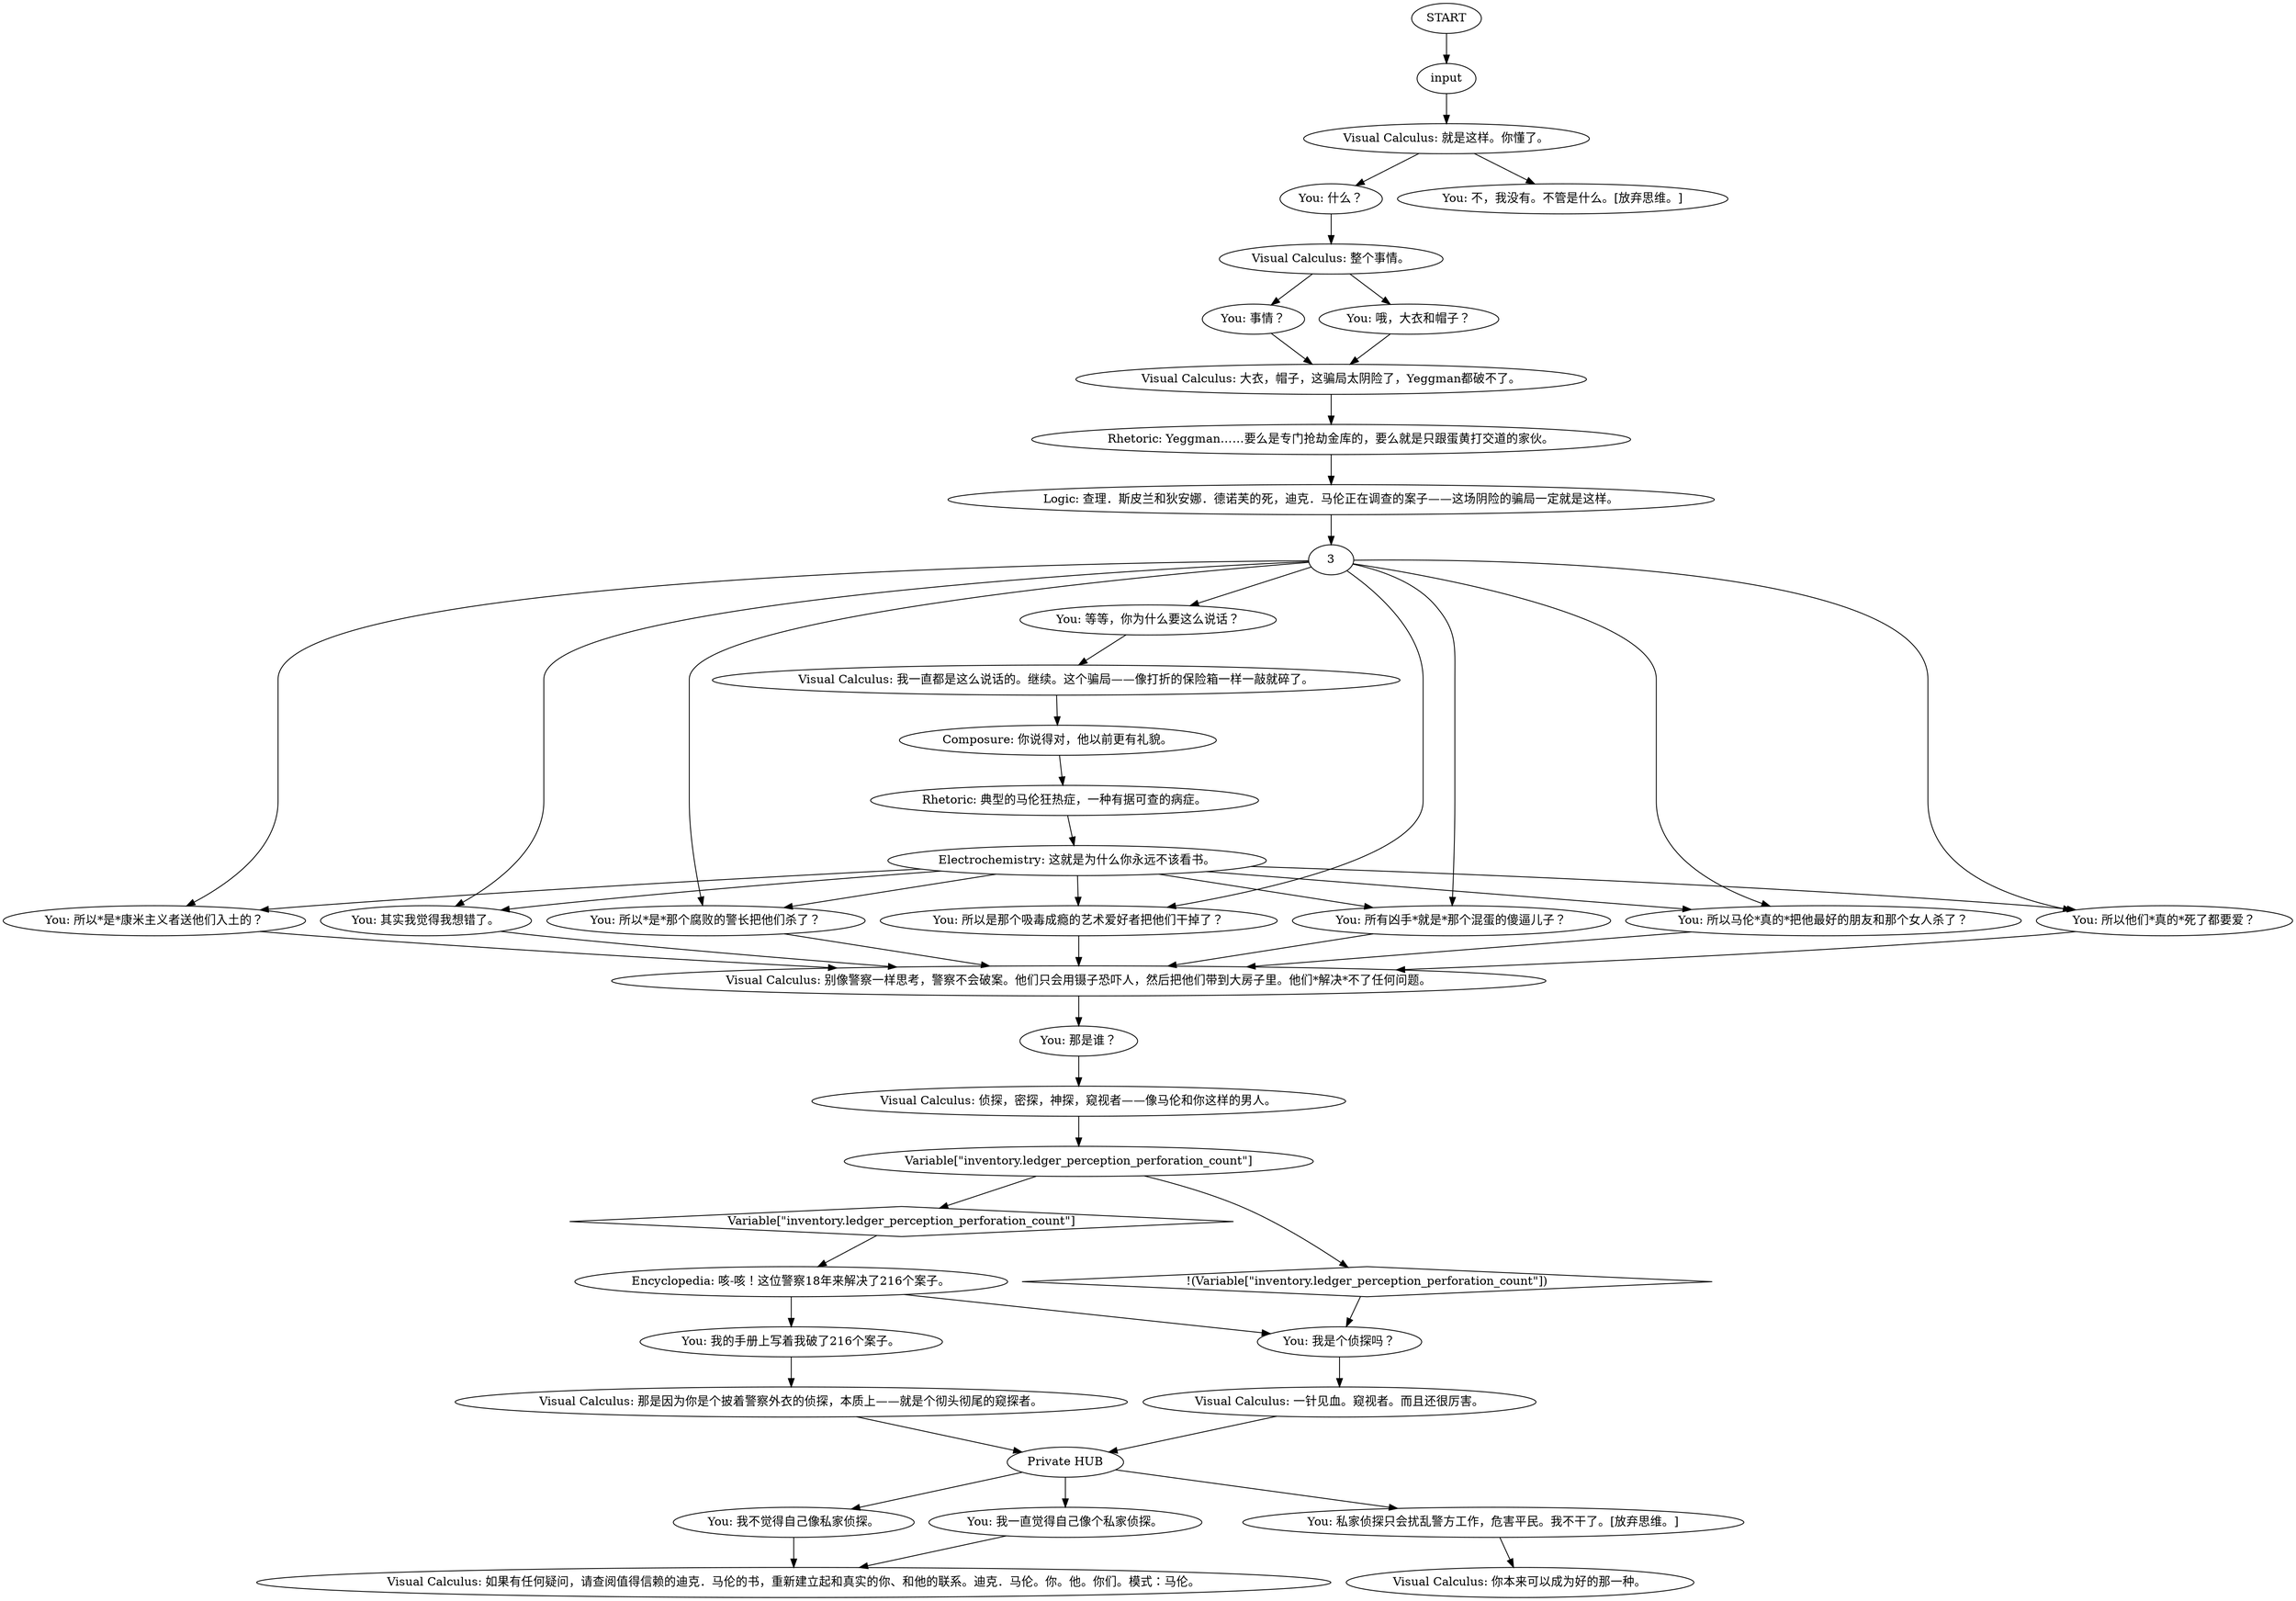 # Arx - EasterEggs / Modus Mullen / Flow – INITIATING MODUS: MULLEN
# 'Most of Mullen'
# ==================================================
digraph G {
	  0 [label="START"];
	  1 [label="input"];
	  2 [label="You: 我是个侦探吗？"];
	  4 [label="Visual Calculus: 侦探，密探，神探，窥视者——像马伦和你这样的男人。"];
	  5 [label="You: 所以*是*康米主义者送他们入土的？"];
	  6 [label="Electrochemistry: 这就是为什么你永远不该看书。"];
	  7 [label="Visual Calculus: 别像警察一样思考，警察不会破案。他们只会用镊子恐吓人，然后把他们带到大房子里。他们*解决*不了任何问题。"];
	  9 [label="Visual Calculus: 我一直都是这么说话的。继续。这个骗局——像打折的保险箱一样一敲就碎了。"];
	  10 [label="You: 事情？"];
	  11 [label="Logic: 查理．斯皮兰和狄安娜．德诺芙的死，迪克．马伦正在调查的案子——这场阴险的骗局一定就是这样。"];
	  13 [label="You: 其实我觉得我想错了。"];
	  14 [label="You: 什么？"];
	  15 [label="Visual Calculus: 大衣，帽子，这骗局太阴险了，Yeggman都破不了。"];
	  16 [label="You: 不，我没有。不管是什么。[放弃思维。]"];
	  17 [label="Visual Calculus: 整个事情。"];
	  18 [label="Rhetoric: Yeggman……要么是专门抢劫金库的，要么就是只跟蛋黄打交道的家伙。"];
	  19 [label="You: 我一直觉得自己像个私家侦探。"];
	  20 [label="Encyclopedia: 咳-咳！这位警察18年来解决了216个案子。"];
	  21 [label="Composure: 你说得对，他以前更有礼貌。"];
	  22 [label="You: 所以*是*那个腐败的警长把他们杀了？"];
	  23 [label="Visual Calculus: 一针见血。窥视者。而且还很厉害。"];
	  24 [label="You: 所以是那个吸毒成瘾的艺术爱好者把他们干掉了？"];
	  25 [label="Visual Calculus: 那是因为你是个披着警察外衣的侦探，本质上——就是个彻头彻尾的窥探者。"];
	  26 [label="You: 所有凶手*就是*那个混蛋的傻逼儿子？"];
	  27 [label="You: 等等，你为什么要这么说话？"];
	  28 [label="Variable[\"inventory.ledger_perception_perforation_count\"]"];
	  29 [label="Variable[\"inventory.ledger_perception_perforation_count\"]", shape=diamond];
	  30 [label="!(Variable[\"inventory.ledger_perception_perforation_count\"])", shape=diamond];
	  32 [label="Visual Calculus: 就是这样。你懂了。"];
	  33 [label="You: 我的手册上写着我破了216个案子。"];
	  34 [label="You: 哦，大衣和帽子？"];
	  35 [label="You: 那是谁？"];
	  36 [label="You: 所以马伦*真的*把他最好的朋友和那个女人杀了？"];
	  37 [label="You: 所以他们*真的*死了都要爱？"];
	  38 [label="Visual Calculus: 你本来可以成为好的那一种。"];
	  39 [label="Rhetoric: 典型的马伦狂热症，一种有据可查的病症。"];
	  40 [label="Visual Calculus: 如果有任何疑问，请查阅值得信赖的迪克．马伦的书，重新建立起和真实的你、和他的联系。迪克．马伦。你。他。你们。模式：马伦。"];
	  41 [label="You: 我不觉得自己像私家侦探。"];
	  42 [label="You: 私家侦探只会扰乱警方工作，危害平民。我不干了。[放弃思维。]"];
	  43 [label="Private HUB"];
	  0 -> 1
	  1 -> 32
	  2 -> 23
	  3 -> 36
	  3 -> 37
	  3 -> 5
	  3 -> 13
	  3 -> 22
	  3 -> 24
	  3 -> 26
	  3 -> 27
	  4 -> 28
	  5 -> 7
	  6 -> 36
	  6 -> 37
	  6 -> 5
	  6 -> 13
	  6 -> 22
	  6 -> 24
	  6 -> 26
	  7 -> 35
	  9 -> 21
	  10 -> 15
	  11 -> 3
	  13 -> 7
	  14 -> 17
	  15 -> 18
	  17 -> 34
	  17 -> 10
	  18 -> 11
	  19 -> 40
	  20 -> 33
	  20 -> 2
	  21 -> 39
	  22 -> 7
	  23 -> 43
	  24 -> 7
	  25 -> 43
	  26 -> 7
	  27 -> 9
	  28 -> 29
	  28 -> 30
	  29 -> 20
	  30 -> 2
	  32 -> 16
	  32 -> 14
	  33 -> 25
	  34 -> 15
	  35 -> 4
	  36 -> 7
	  37 -> 7
	  39 -> 6
	  41 -> 40
	  42 -> 38
	  43 -> 41
	  43 -> 42
	  43 -> 19
}

